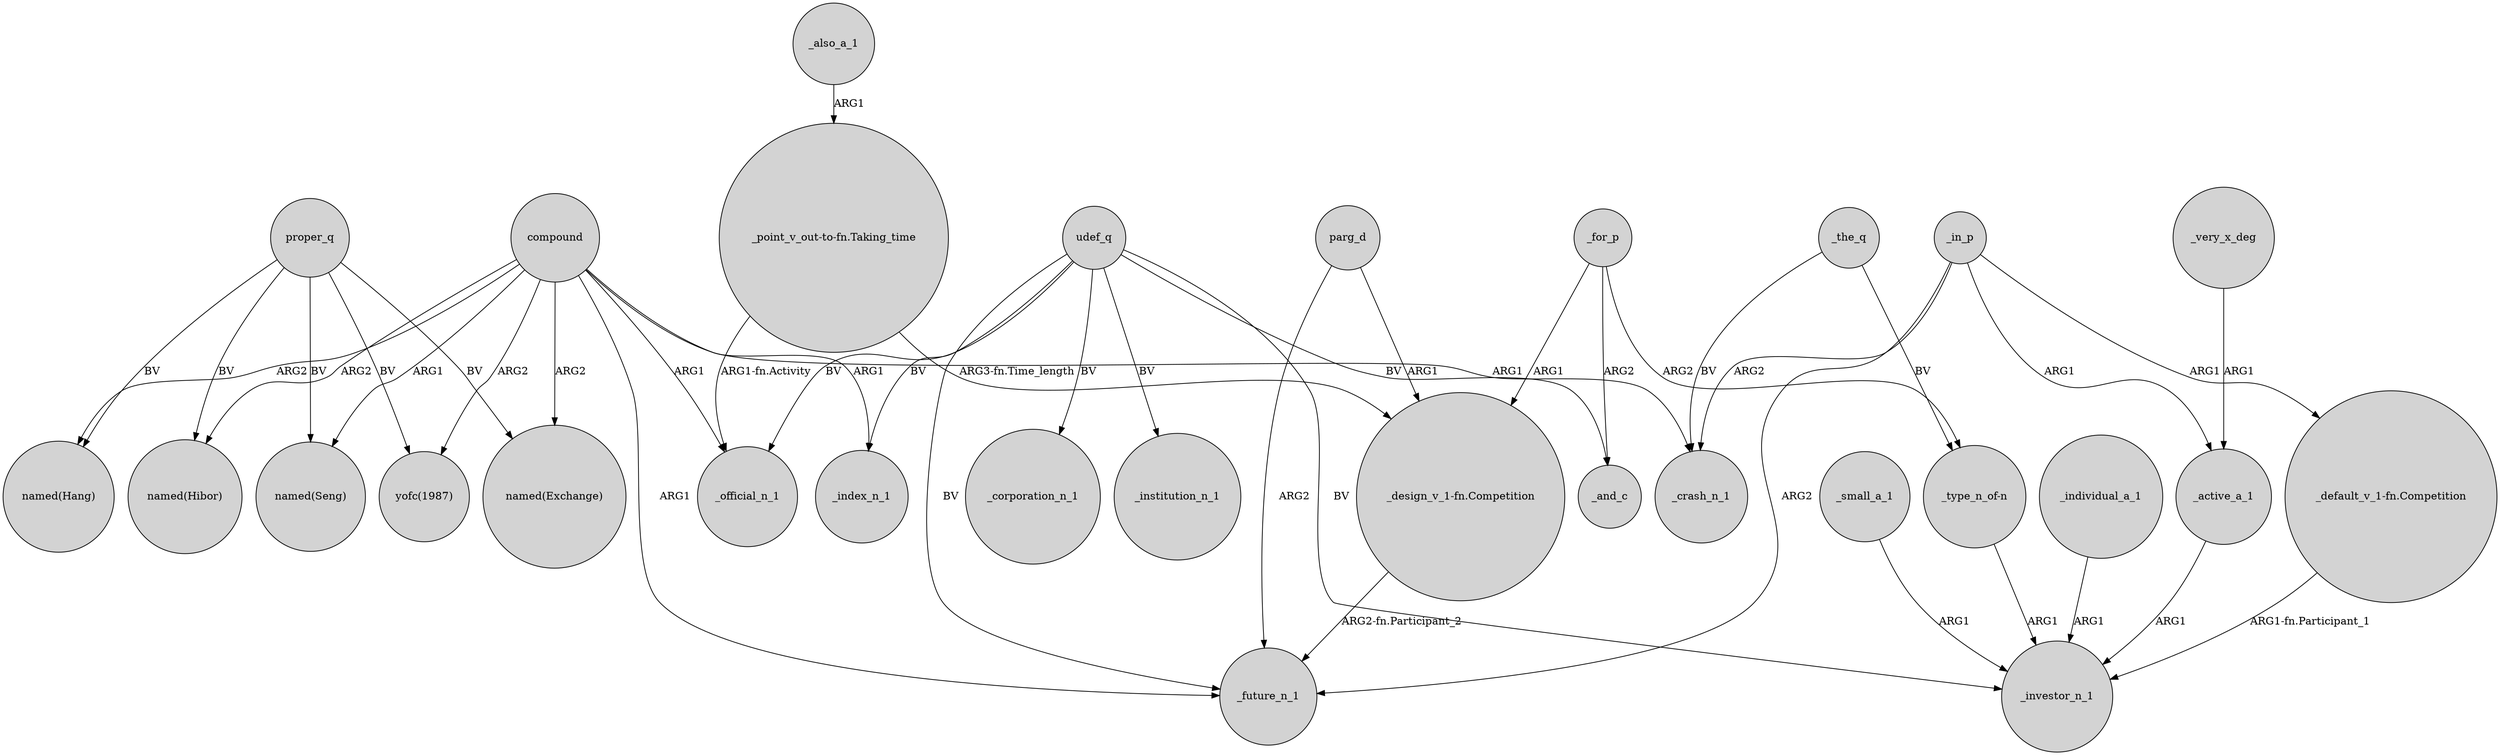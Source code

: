 digraph {
	node [shape=circle style=filled]
	compound -> "named(Exchange)" [label=ARG2]
	parg_d -> _future_n_1 [label=ARG2]
	_in_p -> _active_a_1 [label=ARG1]
	_active_a_1 -> _investor_n_1 [label=ARG1]
	proper_q -> "named(Hang)" [label=BV]
	"_type_n_of-n" -> _investor_n_1 [label=ARG1]
	_very_x_deg -> _active_a_1 [label=ARG1]
	"_default_v_1-fn.Competition" -> _investor_n_1 [label="ARG1-fn.Participant_1"]
	_for_p -> "_design_v_1-fn.Competition" [label=ARG1]
	proper_q -> "named(Seng)" [label=BV]
	udef_q -> _index_n_1 [label=BV]
	compound -> _future_n_1 [label=ARG1]
	_also_a_1 -> "_point_v_out-to-fn.Taking_time" [label=ARG1]
	udef_q -> _future_n_1 [label=BV]
	proper_q -> "named(Exchange)" [label=BV]
	udef_q -> _and_c [label=BV]
	_the_q -> _crash_n_1 [label=BV]
	"_design_v_1-fn.Competition" -> _future_n_1 [label="ARG2-fn.Participant_2"]
	compound -> "named(Hibor)" [label=ARG2]
	_small_a_1 -> _investor_n_1 [label=ARG1]
	compound -> _crash_n_1 [label=ARG1]
	proper_q -> "yofc(1987)" [label=BV]
	_for_p -> "_type_n_of-n" [label=ARG2]
	"_point_v_out-to-fn.Taking_time" -> _official_n_1 [label="ARG1-fn.Activity"]
	compound -> _official_n_1 [label=ARG1]
	_in_p -> _crash_n_1 [label=ARG2]
	_the_q -> "_type_n_of-n" [label=BV]
	udef_q -> _institution_n_1 [label=BV]
	_in_p -> "_default_v_1-fn.Competition" [label=ARG1]
	compound -> _index_n_1 [label=ARG1]
	"_point_v_out-to-fn.Taking_time" -> "_design_v_1-fn.Competition" [label="ARG3-fn.Time_length"]
	compound -> "named(Hang)" [label=ARG2]
	udef_q -> _corporation_n_1 [label=BV]
	udef_q -> _official_n_1 [label=BV]
	_in_p -> _future_n_1 [label=ARG2]
	proper_q -> "named(Hibor)" [label=BV]
	_individual_a_1 -> _investor_n_1 [label=ARG1]
	udef_q -> _investor_n_1 [label=BV]
	parg_d -> "_design_v_1-fn.Competition" [label=ARG1]
	compound -> "named(Seng)" [label=ARG1]
	compound -> "yofc(1987)" [label=ARG2]
	_for_p -> _and_c [label=ARG2]
}
